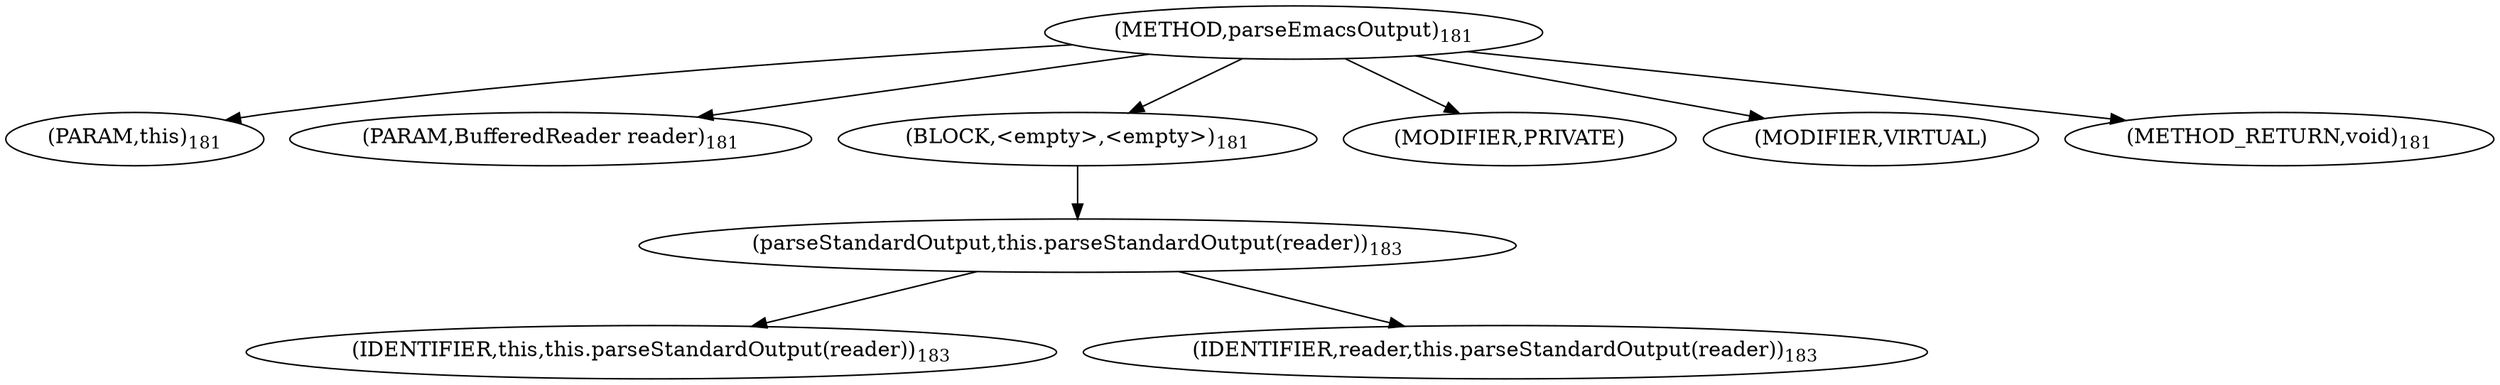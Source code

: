 digraph "parseEmacsOutput" {  
"233" [label = <(METHOD,parseEmacsOutput)<SUB>181</SUB>> ]
"18" [label = <(PARAM,this)<SUB>181</SUB>> ]
"234" [label = <(PARAM,BufferedReader reader)<SUB>181</SUB>> ]
"235" [label = <(BLOCK,&lt;empty&gt;,&lt;empty&gt;)<SUB>181</SUB>> ]
"236" [label = <(parseStandardOutput,this.parseStandardOutput(reader))<SUB>183</SUB>> ]
"17" [label = <(IDENTIFIER,this,this.parseStandardOutput(reader))<SUB>183</SUB>> ]
"237" [label = <(IDENTIFIER,reader,this.parseStandardOutput(reader))<SUB>183</SUB>> ]
"238" [label = <(MODIFIER,PRIVATE)> ]
"239" [label = <(MODIFIER,VIRTUAL)> ]
"240" [label = <(METHOD_RETURN,void)<SUB>181</SUB>> ]
  "233" -> "18" 
  "233" -> "234" 
  "233" -> "235" 
  "233" -> "238" 
  "233" -> "239" 
  "233" -> "240" 
  "235" -> "236" 
  "236" -> "17" 
  "236" -> "237" 
}
